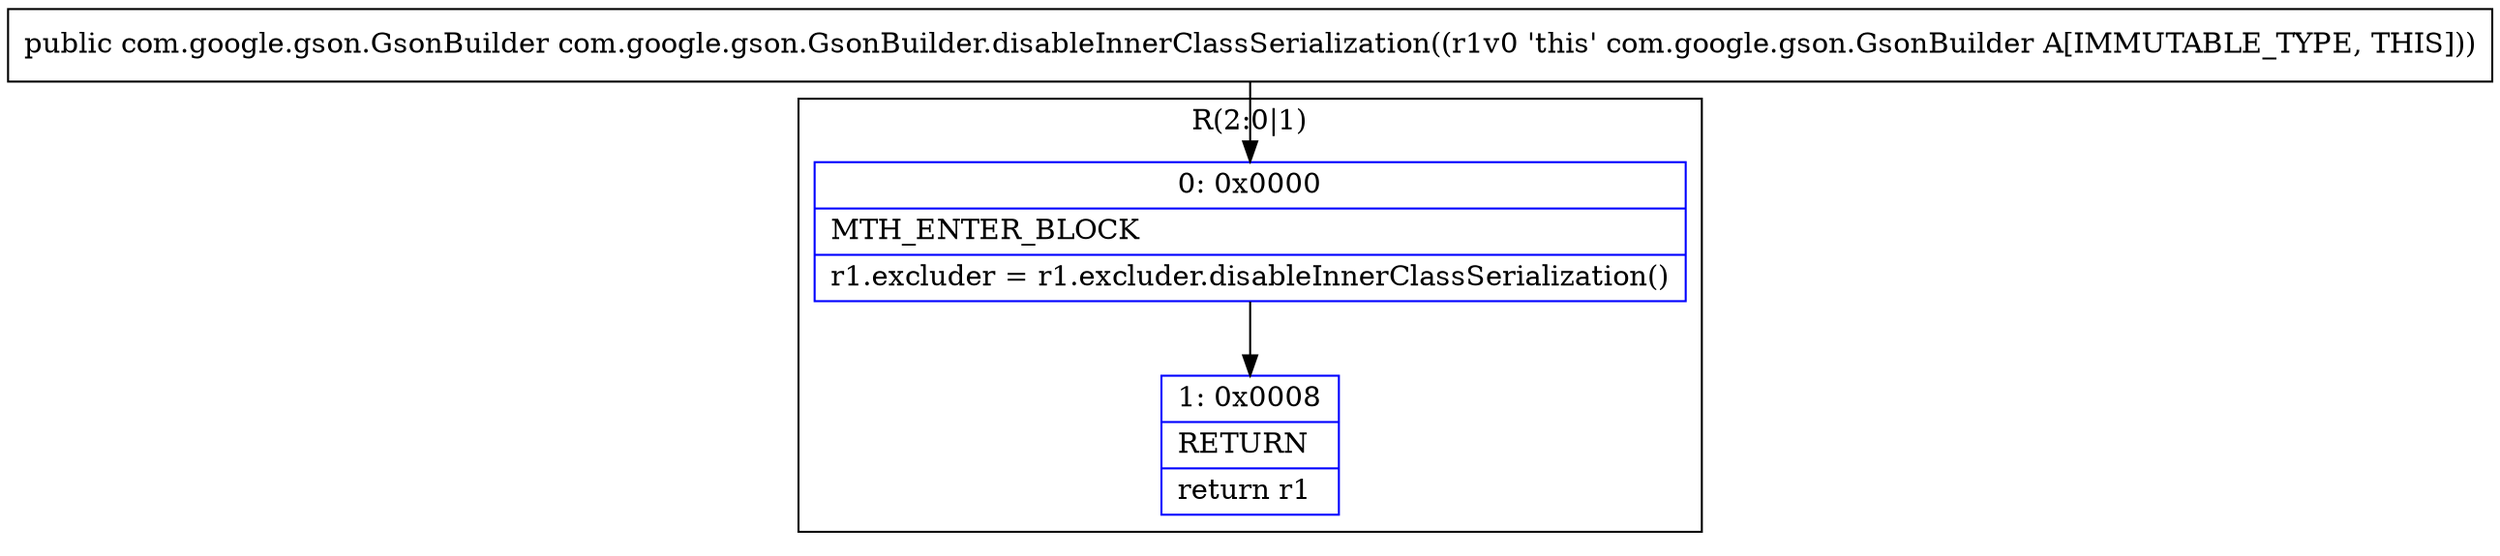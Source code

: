digraph "CFG forcom.google.gson.GsonBuilder.disableInnerClassSerialization()Lcom\/google\/gson\/GsonBuilder;" {
subgraph cluster_Region_466373639 {
label = "R(2:0|1)";
node [shape=record,color=blue];
Node_0 [shape=record,label="{0\:\ 0x0000|MTH_ENTER_BLOCK\l|r1.excluder = r1.excluder.disableInnerClassSerialization()\l}"];
Node_1 [shape=record,label="{1\:\ 0x0008|RETURN\l|return r1\l}"];
}
MethodNode[shape=record,label="{public com.google.gson.GsonBuilder com.google.gson.GsonBuilder.disableInnerClassSerialization((r1v0 'this' com.google.gson.GsonBuilder A[IMMUTABLE_TYPE, THIS])) }"];
MethodNode -> Node_0;
Node_0 -> Node_1;
}

